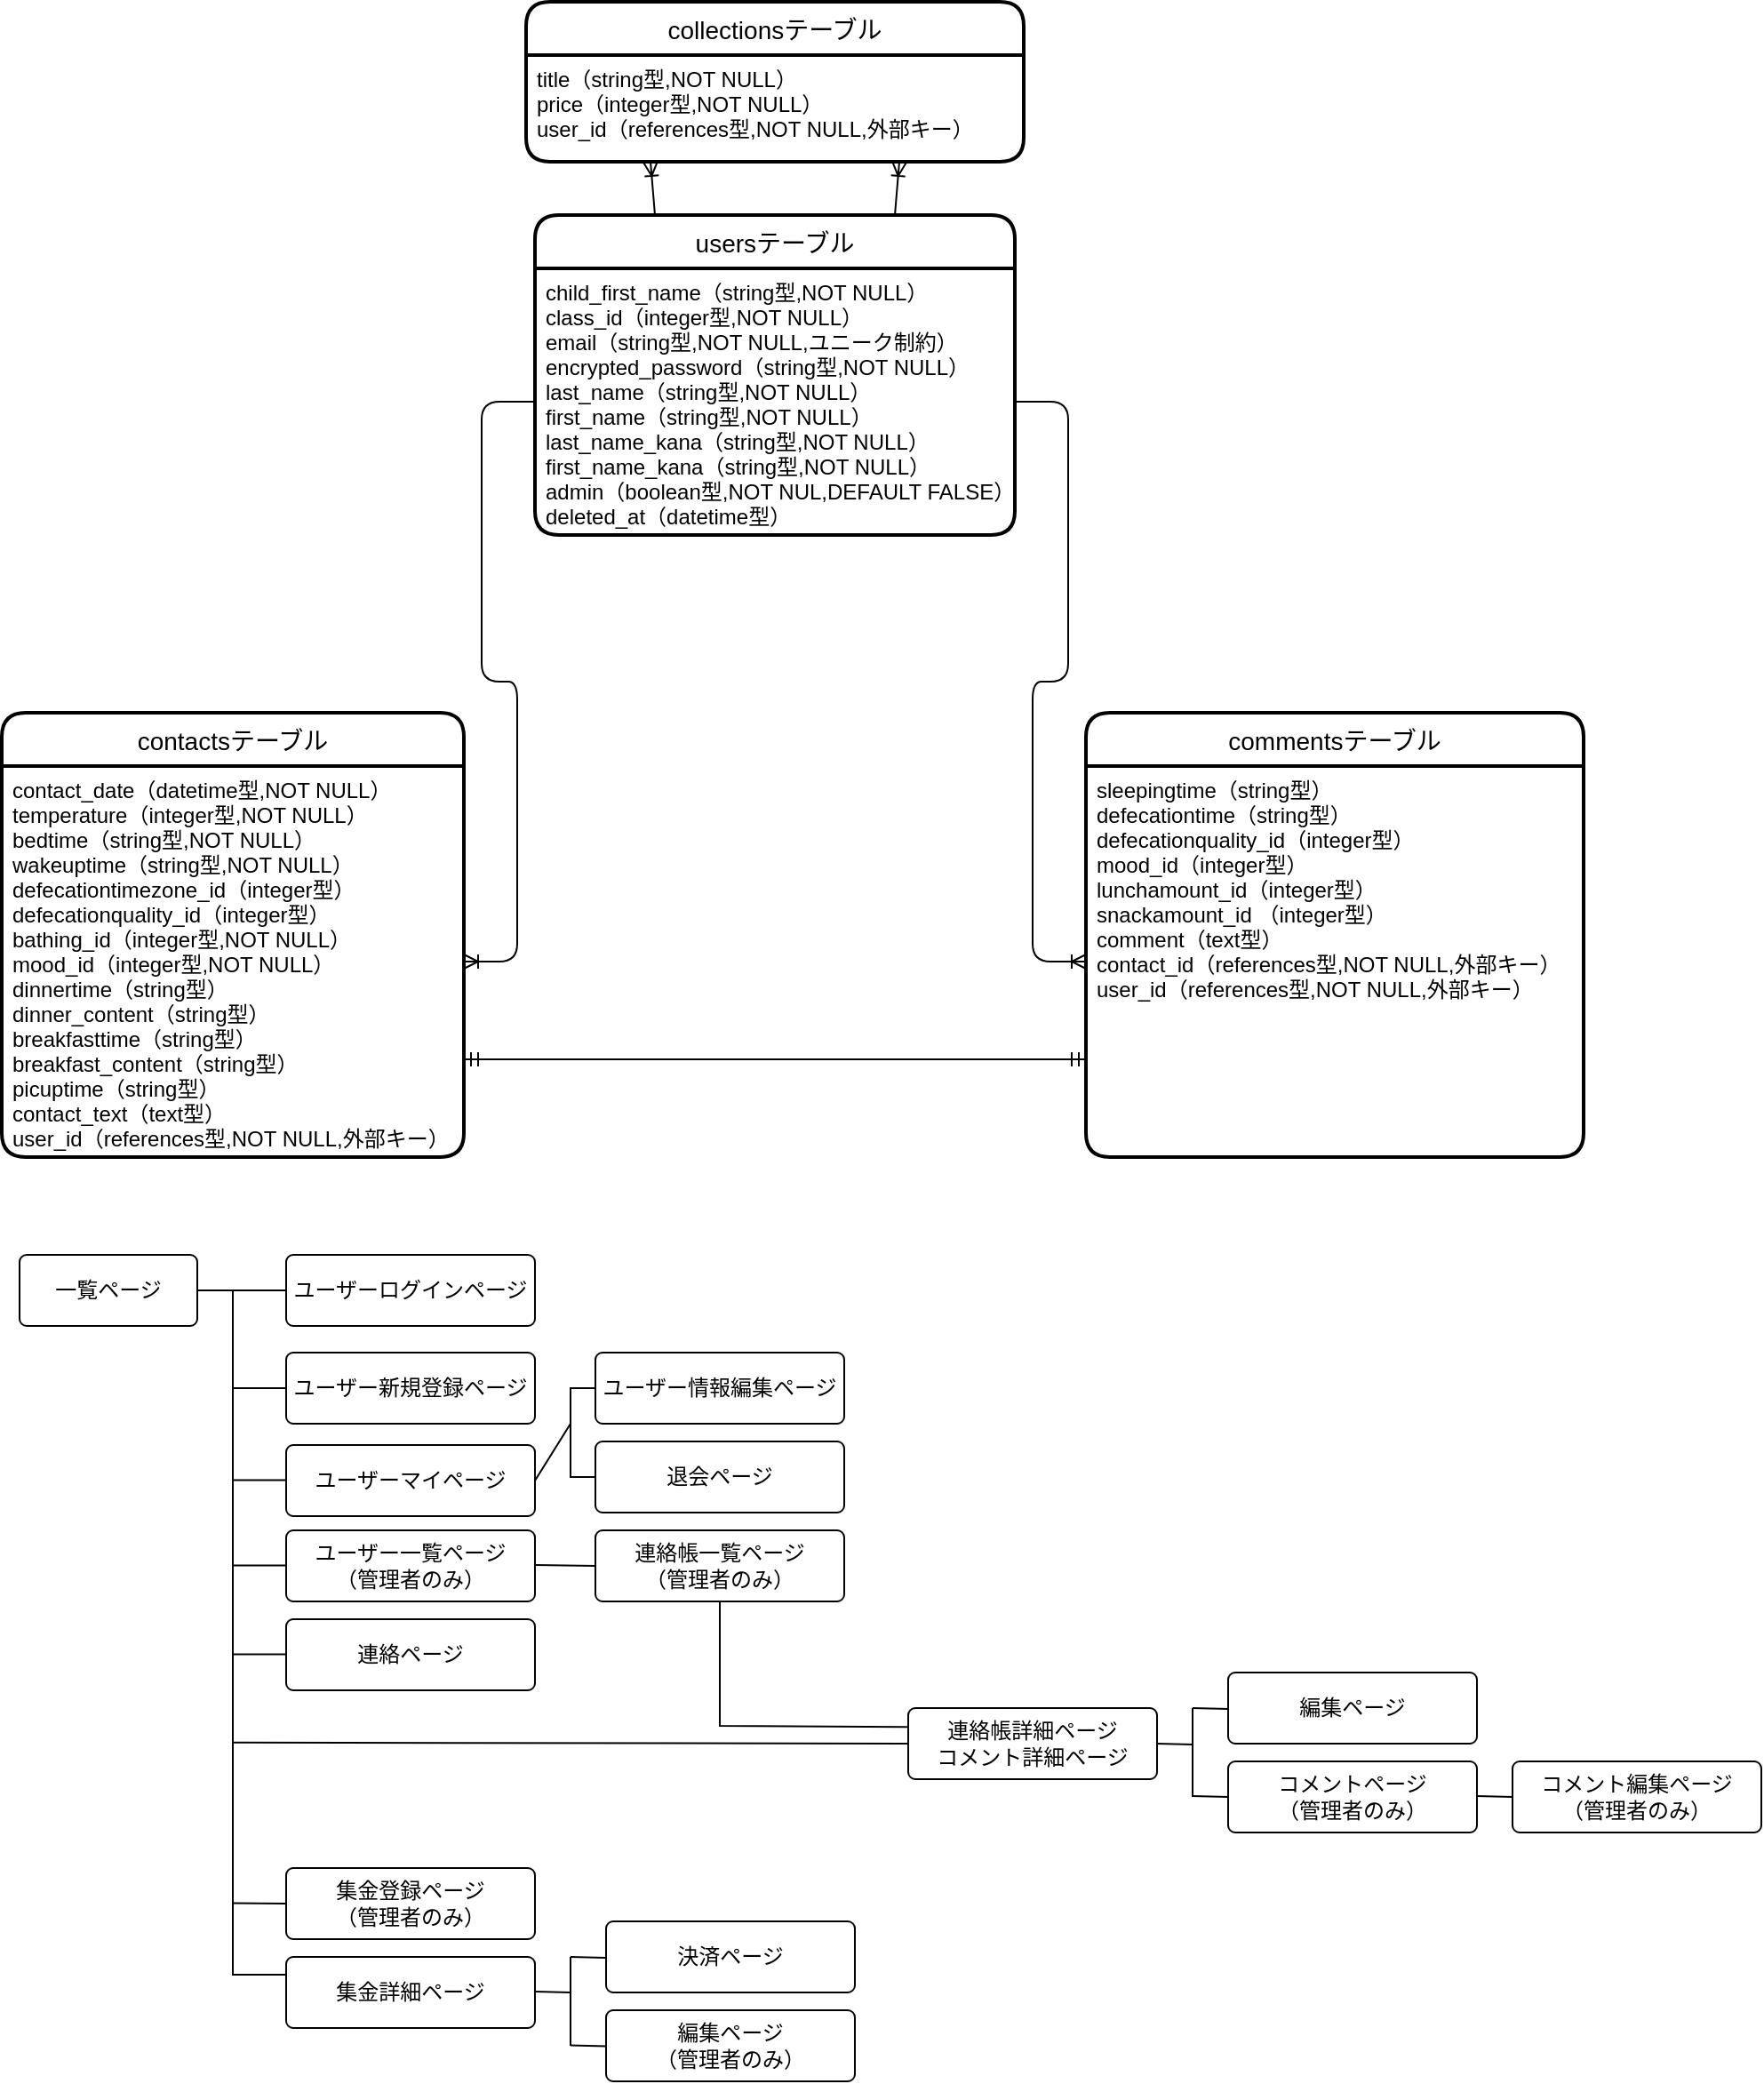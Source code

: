 <mxfile>
    <diagram id="kd0Yo29yYLFkwfyUS1k1" name="ページ1">
        <mxGraphModel dx="1398" dy="1881" grid="1" gridSize="10" guides="1" tooltips="1" connect="1" arrows="1" fold="1" page="1" pageScale="1" pageWidth="827" pageHeight="1169" math="0" shadow="0">
            <root>
                <mxCell id="0"/>
                <mxCell id="1" parent="0"/>
                <mxCell id="2" value="usersテーブル" style="swimlane;childLayout=stackLayout;horizontal=1;startSize=30;horizontalStack=0;rounded=1;fontSize=14;fontStyle=0;strokeWidth=2;resizeParent=0;resizeLast=1;shadow=0;dashed=0;align=center;" parent="1" vertex="1">
                    <mxGeometry x="310" width="270" height="180" as="geometry"/>
                </mxCell>
                <mxCell id="3" value="child_first_name（string型,NOT NULL）&#10;class_id（integer型,NOT NULL）&#10;email（string型,NOT NULL,ユニーク制約）&#10;encrypted_password（string型,NOT NULL）&#10;last_name（string型,NOT NULL）&#10;first_name（string型,NOT NULL）&#10;last_name_kana（string型,NOT NULL）&#10;first_name_kana（string型,NOT NULL）&#10;admin（boolean型,NOT NUL,DEFAULT FALSE）&#10;deleted_at（datetime型）" style="align=left;strokeColor=none;fillColor=none;spacingLeft=4;fontSize=12;verticalAlign=top;resizable=0;rotatable=0;part=1;" parent="2" vertex="1">
                    <mxGeometry y="30" width="270" height="150" as="geometry"/>
                </mxCell>
                <mxCell id="4" value="collectionsテーブル" style="swimlane;childLayout=stackLayout;horizontal=1;startSize=30;horizontalStack=0;rounded=1;fontSize=14;fontStyle=0;strokeWidth=2;resizeParent=0;resizeLast=1;shadow=0;dashed=0;align=center;" parent="1" vertex="1">
                    <mxGeometry x="305" y="-120" width="280" height="90" as="geometry"/>
                </mxCell>
                <mxCell id="5" value="title（string型,NOT NULL）&#10;price（integer型,NOT NULL）&#10;user_id（references型,NOT NULL,外部キー）" style="align=left;strokeColor=none;fillColor=none;spacingLeft=4;fontSize=12;verticalAlign=top;resizable=0;rotatable=0;part=1;" parent="4" vertex="1">
                    <mxGeometry y="30" width="280" height="60" as="geometry"/>
                </mxCell>
                <mxCell id="6" value="contactsテーブル" style="swimlane;childLayout=stackLayout;horizontal=1;startSize=30;horizontalStack=0;rounded=1;fontSize=14;fontStyle=0;strokeWidth=2;resizeParent=0;resizeLast=1;shadow=0;dashed=0;align=center;" parent="1" vertex="1">
                    <mxGeometry x="10" y="280" width="260" height="250" as="geometry"/>
                </mxCell>
                <mxCell id="7" value="contact_date（datetime型,NOT NULL）&#10;temperature（integer型,NOT NULL）&#10;bedtime（string型,NOT NULL）&#10;wakeuptime（string型,NOT NULL）&#10;defecationtimezone_id（integer型）&#10;defecationquality_id（integer型）&#10;bathing_id（integer型,NOT NULL）&#10;mood_id（integer型,NOT NULL）&#10;dinnertime（string型）&#10;dinner_content（string型）&#10;breakfasttime（string型）&#10;breakfast_content（string型）&#10;picuptime（string型）&#10;contact_text（text型）&#10;user_id（references型,NOT NULL,外部キー）" style="align=left;strokeColor=none;fillColor=none;spacingLeft=4;fontSize=12;verticalAlign=top;resizable=0;rotatable=0;part=1;" parent="6" vertex="1">
                    <mxGeometry y="30" width="260" height="220" as="geometry"/>
                </mxCell>
                <mxCell id="9" value="commentsテーブル" style="swimlane;childLayout=stackLayout;horizontal=1;startSize=30;horizontalStack=0;rounded=1;fontSize=14;fontStyle=0;strokeWidth=2;resizeParent=0;resizeLast=1;shadow=0;dashed=0;align=center;" parent="1" vertex="1">
                    <mxGeometry x="620" y="280" width="280" height="250" as="geometry"/>
                </mxCell>
                <mxCell id="10" value="sleepingtime（string型）&#10;defecationtime（string型）&#10;defecationquality_id（integer型）&#10;mood_id（integer型）&#10;lunchamount_id（integer型）&#10;snackamount_id （integer型）&#10;comment（text型）&#10;contact_id（references型,NOT NULL,外部キー）&#10;user_id（references型,NOT NULL,外部キー）" style="align=left;strokeColor=none;fillColor=none;spacingLeft=4;fontSize=12;verticalAlign=top;resizable=0;rotatable=0;part=1;" parent="9" vertex="1">
                    <mxGeometry y="30" width="280" height="220" as="geometry"/>
                </mxCell>
                <mxCell id="15" value="" style="edgeStyle=entityRelationEdgeStyle;fontSize=12;html=1;endArrow=ERoneToMany;exitX=0;exitY=0.5;exitDx=0;exitDy=0;entryX=1;entryY=0.5;entryDx=0;entryDy=0;" parent="1" source="3" target="7" edge="1">
                    <mxGeometry width="100" height="100" relative="1" as="geometry">
                        <mxPoint x="340" y="110" as="sourcePoint"/>
                        <mxPoint x="160" y="358" as="targetPoint"/>
                    </mxGeometry>
                </mxCell>
                <mxCell id="16" value="" style="edgeStyle=entityRelationEdgeStyle;fontSize=12;html=1;endArrow=ERoneToMany;entryX=0;entryY=0.5;entryDx=0;entryDy=0;exitX=1;exitY=0.5;exitDx=0;exitDy=0;" parent="1" source="3" target="10" edge="1">
                    <mxGeometry width="100" height="100" relative="1" as="geometry">
                        <mxPoint x="750" y="135" as="sourcePoint"/>
                        <mxPoint x="660" y="380" as="targetPoint"/>
                    </mxGeometry>
                </mxCell>
                <mxCell id="18" value="" style="edgeStyle=entityRelationEdgeStyle;fontSize=12;html=1;endArrow=ERmandOne;startArrow=ERmandOne;exitX=1;exitY=0.75;exitDx=0;exitDy=0;entryX=0;entryY=0.75;entryDx=0;entryDy=0;" parent="1" source="7" target="10" edge="1">
                    <mxGeometry width="100" height="100" relative="1" as="geometry">
                        <mxPoint x="400" y="460" as="sourcePoint"/>
                        <mxPoint x="620" y="450" as="targetPoint"/>
                    </mxGeometry>
                </mxCell>
                <mxCell id="19" value="" style="fontSize=12;html=1;endArrow=ERoneToMany;exitX=0.75;exitY=0;exitDx=0;exitDy=0;entryX=0.75;entryY=1;entryDx=0;entryDy=0;" parent="1" source="2" target="5" edge="1">
                    <mxGeometry width="100" height="100" relative="1" as="geometry">
                        <mxPoint x="625" y="40" as="sourcePoint"/>
                        <mxPoint x="480" y="-30" as="targetPoint"/>
                    </mxGeometry>
                </mxCell>
                <mxCell id="22" value="" style="fontSize=12;html=1;endArrow=ERoneToMany;exitX=0.25;exitY=0;exitDx=0;exitDy=0;entryX=0.25;entryY=1;entryDx=0;entryDy=0;" parent="1" source="2" target="5" edge="1">
                    <mxGeometry width="100" height="100" relative="1" as="geometry">
                        <mxPoint x="450" y="20" as="sourcePoint"/>
                        <mxPoint x="472.5" y="-130" as="targetPoint"/>
                    </mxGeometry>
                </mxCell>
                <mxCell id="23" value="一覧ページ" style="rounded=1;arcSize=10;whiteSpace=wrap;html=1;align=center;" parent="1" vertex="1">
                    <mxGeometry x="20" y="585" width="100" height="40" as="geometry"/>
                </mxCell>
                <mxCell id="24" value="ユーザーログインページ" style="rounded=1;arcSize=10;whiteSpace=wrap;html=1;align=center;" parent="1" vertex="1">
                    <mxGeometry x="170" y="585" width="140" height="40" as="geometry"/>
                </mxCell>
                <mxCell id="25" value="ユーザー新規登録ページ" style="rounded=1;arcSize=10;whiteSpace=wrap;html=1;align=center;" parent="1" vertex="1">
                    <mxGeometry x="170" y="640" width="140" height="40" as="geometry"/>
                </mxCell>
                <mxCell id="26" value="ユーザーマイページ" style="rounded=1;arcSize=10;whiteSpace=wrap;html=1;align=center;" parent="1" vertex="1">
                    <mxGeometry x="170" y="692" width="140" height="40" as="geometry"/>
                </mxCell>
                <mxCell id="27" value="連絡ページ" style="rounded=1;arcSize=10;whiteSpace=wrap;html=1;align=center;" parent="1" vertex="1">
                    <mxGeometry x="170" y="790" width="140" height="40" as="geometry"/>
                </mxCell>
                <mxCell id="29" value="連絡帳詳細ページ&lt;br&gt;コメント詳細ページ" style="rounded=1;arcSize=10;whiteSpace=wrap;html=1;align=center;" parent="1" vertex="1">
                    <mxGeometry x="520" y="840" width="140" height="40" as="geometry"/>
                </mxCell>
                <mxCell id="30" value="編集ページ" style="rounded=1;arcSize=10;whiteSpace=wrap;html=1;align=center;" parent="1" vertex="1">
                    <mxGeometry x="700" y="820" width="140" height="40" as="geometry"/>
                </mxCell>
                <mxCell id="32" value="コメントページ&lt;br&gt;（管理者のみ）" style="rounded=1;arcSize=10;whiteSpace=wrap;html=1;align=center;" parent="1" vertex="1">
                    <mxGeometry x="700" y="870" width="140" height="40" as="geometry"/>
                </mxCell>
                <mxCell id="33" value="ユーザー一覧ページ&lt;br&gt;（管理者のみ）" style="rounded=1;arcSize=10;whiteSpace=wrap;html=1;align=center;" parent="1" vertex="1">
                    <mxGeometry x="170" y="740" width="140" height="40" as="geometry"/>
                </mxCell>
                <mxCell id="34" value="集金登録ページ&lt;br&gt;（管理者のみ）" style="rounded=1;arcSize=10;whiteSpace=wrap;html=1;align=center;" parent="1" vertex="1">
                    <mxGeometry x="170" y="930" width="140" height="40" as="geometry"/>
                </mxCell>
                <mxCell id="35" value="集金詳細ページ" style="rounded=1;arcSize=10;whiteSpace=wrap;html=1;align=center;" parent="1" vertex="1">
                    <mxGeometry x="170" y="980" width="140" height="40" as="geometry"/>
                </mxCell>
                <mxCell id="36" value="決済ページ" style="rounded=1;arcSize=10;whiteSpace=wrap;html=1;align=center;" parent="1" vertex="1">
                    <mxGeometry x="350" y="960" width="140" height="40" as="geometry"/>
                </mxCell>
                <mxCell id="37" value="編集ページ&lt;br&gt;（管理者のみ）" style="rounded=1;arcSize=10;whiteSpace=wrap;html=1;align=center;" parent="1" vertex="1">
                    <mxGeometry x="350" y="1010" width="140" height="40" as="geometry"/>
                </mxCell>
                <mxCell id="43" value="コメント編集ページ&lt;br&gt;（管理者のみ）" style="rounded=1;arcSize=10;whiteSpace=wrap;html=1;align=center;" parent="1" vertex="1">
                    <mxGeometry x="860" y="870" width="140" height="40" as="geometry"/>
                </mxCell>
                <mxCell id="44" value="" style="endArrow=none;html=1;rounded=0;entryX=0;entryY=0.5;entryDx=0;entryDy=0;" parent="1" target="24" edge="1">
                    <mxGeometry relative="1" as="geometry">
                        <mxPoint x="140" y="605" as="sourcePoint"/>
                        <mxPoint x="170" y="605" as="targetPoint"/>
                    </mxGeometry>
                </mxCell>
                <mxCell id="45" value="" style="endArrow=none;html=1;rounded=0;exitX=1;exitY=0.5;exitDx=0;exitDy=0;" parent="1" source="23" edge="1">
                    <mxGeometry relative="1" as="geometry">
                        <mxPoint x="140" y="606" as="sourcePoint"/>
                        <mxPoint x="170" y="990" as="targetPoint"/>
                        <Array as="points">
                            <mxPoint x="140" y="605"/>
                            <mxPoint x="140" y="990"/>
                        </Array>
                    </mxGeometry>
                </mxCell>
                <mxCell id="46" value="" style="endArrow=none;html=1;rounded=0;entryX=0;entryY=0.5;entryDx=0;entryDy=0;" parent="1" target="25" edge="1">
                    <mxGeometry relative="1" as="geometry">
                        <mxPoint x="140" y="660" as="sourcePoint"/>
                        <mxPoint x="190" y="625" as="targetPoint"/>
                    </mxGeometry>
                </mxCell>
                <mxCell id="47" value="" style="endArrow=none;html=1;rounded=0;entryX=0;entryY=0.5;entryDx=0;entryDy=0;" parent="1" edge="1">
                    <mxGeometry relative="1" as="geometry">
                        <mxPoint x="140" y="711.71" as="sourcePoint"/>
                        <mxPoint x="170" y="711.71" as="targetPoint"/>
                    </mxGeometry>
                </mxCell>
                <mxCell id="48" value="" style="endArrow=none;html=1;rounded=0;entryX=0;entryY=0.5;entryDx=0;entryDy=0;" parent="1" edge="1">
                    <mxGeometry relative="1" as="geometry">
                        <mxPoint x="140" y="759.71" as="sourcePoint"/>
                        <mxPoint x="170" y="759.71" as="targetPoint"/>
                    </mxGeometry>
                </mxCell>
                <mxCell id="49" value="" style="endArrow=none;html=1;rounded=0;entryX=0;entryY=0.5;entryDx=0;entryDy=0;" parent="1" edge="1">
                    <mxGeometry relative="1" as="geometry">
                        <mxPoint x="140" y="809.71" as="sourcePoint"/>
                        <mxPoint x="170" y="809.71" as="targetPoint"/>
                    </mxGeometry>
                </mxCell>
                <mxCell id="50" value="" style="endArrow=none;html=1;rounded=0;entryX=0;entryY=0.5;entryDx=0;entryDy=0;" parent="1" target="29" edge="1">
                    <mxGeometry relative="1" as="geometry">
                        <mxPoint x="140" y="859.41" as="sourcePoint"/>
                        <mxPoint x="170" y="859.41" as="targetPoint"/>
                    </mxGeometry>
                </mxCell>
                <mxCell id="52" value="" style="endArrow=none;html=1;rounded=0;" parent="1" edge="1">
                    <mxGeometry relative="1" as="geometry">
                        <mxPoint x="330" y="980" as="sourcePoint"/>
                        <mxPoint x="330" y="1030" as="targetPoint"/>
                    </mxGeometry>
                </mxCell>
                <mxCell id="53" value="" style="endArrow=none;html=1;rounded=0;" parent="1" edge="1">
                    <mxGeometry relative="1" as="geometry">
                        <mxPoint x="680" y="840" as="sourcePoint"/>
                        <mxPoint x="680" y="890" as="targetPoint"/>
                    </mxGeometry>
                </mxCell>
                <mxCell id="55" value="" style="endArrow=none;html=1;rounded=0;" parent="1" edge="1">
                    <mxGeometry relative="1" as="geometry">
                        <mxPoint x="310.0" y="999.5" as="sourcePoint"/>
                        <mxPoint x="330" y="1000" as="targetPoint"/>
                    </mxGeometry>
                </mxCell>
                <mxCell id="56" value="" style="endArrow=none;html=1;rounded=0;" parent="1" edge="1">
                    <mxGeometry relative="1" as="geometry">
                        <mxPoint x="330.0" y="1029.75" as="sourcePoint"/>
                        <mxPoint x="350" y="1030.25" as="targetPoint"/>
                    </mxGeometry>
                </mxCell>
                <mxCell id="57" value="" style="endArrow=none;html=1;rounded=0;" parent="1" edge="1">
                    <mxGeometry relative="1" as="geometry">
                        <mxPoint x="330.0" y="980" as="sourcePoint"/>
                        <mxPoint x="350" y="980.5" as="targetPoint"/>
                    </mxGeometry>
                </mxCell>
                <mxCell id="58" value="" style="endArrow=none;html=1;rounded=0;" parent="1" edge="1">
                    <mxGeometry relative="1" as="geometry">
                        <mxPoint x="660.0" y="860" as="sourcePoint"/>
                        <mxPoint x="680" y="860.5" as="targetPoint"/>
                    </mxGeometry>
                </mxCell>
                <mxCell id="60" value="" style="endArrow=none;html=1;rounded=0;" parent="1" edge="1">
                    <mxGeometry relative="1" as="geometry">
                        <mxPoint x="680.0" y="889.5" as="sourcePoint"/>
                        <mxPoint x="700" y="890" as="targetPoint"/>
                    </mxGeometry>
                </mxCell>
                <mxCell id="61" value="" style="endArrow=none;html=1;rounded=0;" parent="1" edge="1">
                    <mxGeometry relative="1" as="geometry">
                        <mxPoint x="680.0" y="840.0" as="sourcePoint"/>
                        <mxPoint x="700" y="840.5" as="targetPoint"/>
                    </mxGeometry>
                </mxCell>
                <mxCell id="62" value="" style="endArrow=none;html=1;rounded=0;" parent="1" edge="1">
                    <mxGeometry relative="1" as="geometry">
                        <mxPoint x="840.0" y="889.5" as="sourcePoint"/>
                        <mxPoint x="860" y="890" as="targetPoint"/>
                    </mxGeometry>
                </mxCell>
                <mxCell id="63" value="" style="endArrow=none;html=1;rounded=0;entryX=0;entryY=0.5;entryDx=0;entryDy=0;" parent="1" target="34" edge="1">
                    <mxGeometry relative="1" as="geometry">
                        <mxPoint x="140.0" y="949.75" as="sourcePoint"/>
                        <mxPoint x="160" y="950.25" as="targetPoint"/>
                    </mxGeometry>
                </mxCell>
                <mxCell id="65" value="連絡帳一覧ページ&lt;br&gt;（管理者のみ）" style="rounded=1;arcSize=10;whiteSpace=wrap;html=1;align=center;" parent="1" vertex="1">
                    <mxGeometry x="344" y="740" width="140" height="40" as="geometry"/>
                </mxCell>
                <mxCell id="66" value="" style="endArrow=none;html=1;rounded=0;entryX=0;entryY=0.5;entryDx=0;entryDy=0;" parent="1" target="65" edge="1">
                    <mxGeometry relative="1" as="geometry">
                        <mxPoint x="310" y="759.5" as="sourcePoint"/>
                        <mxPoint x="340" y="759.5" as="targetPoint"/>
                    </mxGeometry>
                </mxCell>
                <mxCell id="67" value="" style="endArrow=none;html=1;rounded=0;entryX=0;entryY=0.5;entryDx=0;entryDy=0;exitX=0.5;exitY=1;exitDx=0;exitDy=0;" parent="1" source="65" edge="1">
                    <mxGeometry relative="1" as="geometry">
                        <mxPoint x="420" y="851" as="sourcePoint"/>
                        <mxPoint x="520" y="850.59" as="targetPoint"/>
                        <Array as="points">
                            <mxPoint x="414" y="850"/>
                        </Array>
                    </mxGeometry>
                </mxCell>
                <mxCell id="68" value="ユーザー情報編集ページ" style="rounded=1;arcSize=10;whiteSpace=wrap;html=1;align=center;" parent="1" vertex="1">
                    <mxGeometry x="344" y="640" width="140" height="40" as="geometry"/>
                </mxCell>
                <mxCell id="71" value="退会ページ" style="rounded=1;arcSize=10;whiteSpace=wrap;html=1;align=center;" parent="1" vertex="1">
                    <mxGeometry x="344" y="690" width="140" height="40" as="geometry"/>
                </mxCell>
                <mxCell id="74" value="" style="endArrow=none;html=1;rounded=0;exitX=0;exitY=0.5;exitDx=0;exitDy=0;entryX=0;entryY=0.5;entryDx=0;entryDy=0;" parent="1" source="68" target="71" edge="1">
                    <mxGeometry relative="1" as="geometry">
                        <mxPoint x="340" y="740" as="sourcePoint"/>
                        <mxPoint x="530" y="860.59" as="targetPoint"/>
                        <Array as="points">
                            <mxPoint x="330" y="660"/>
                            <mxPoint x="330" y="710"/>
                        </Array>
                    </mxGeometry>
                </mxCell>
                <mxCell id="75" value="" style="endArrow=none;html=1;rounded=0;exitX=1;exitY=0.5;exitDx=0;exitDy=0;" parent="1" source="26" edge="1">
                    <mxGeometry relative="1" as="geometry">
                        <mxPoint x="320" y="769.5" as="sourcePoint"/>
                        <mxPoint x="330" y="680" as="targetPoint"/>
                    </mxGeometry>
                </mxCell>
            </root>
        </mxGraphModel>
    </diagram>
</mxfile>